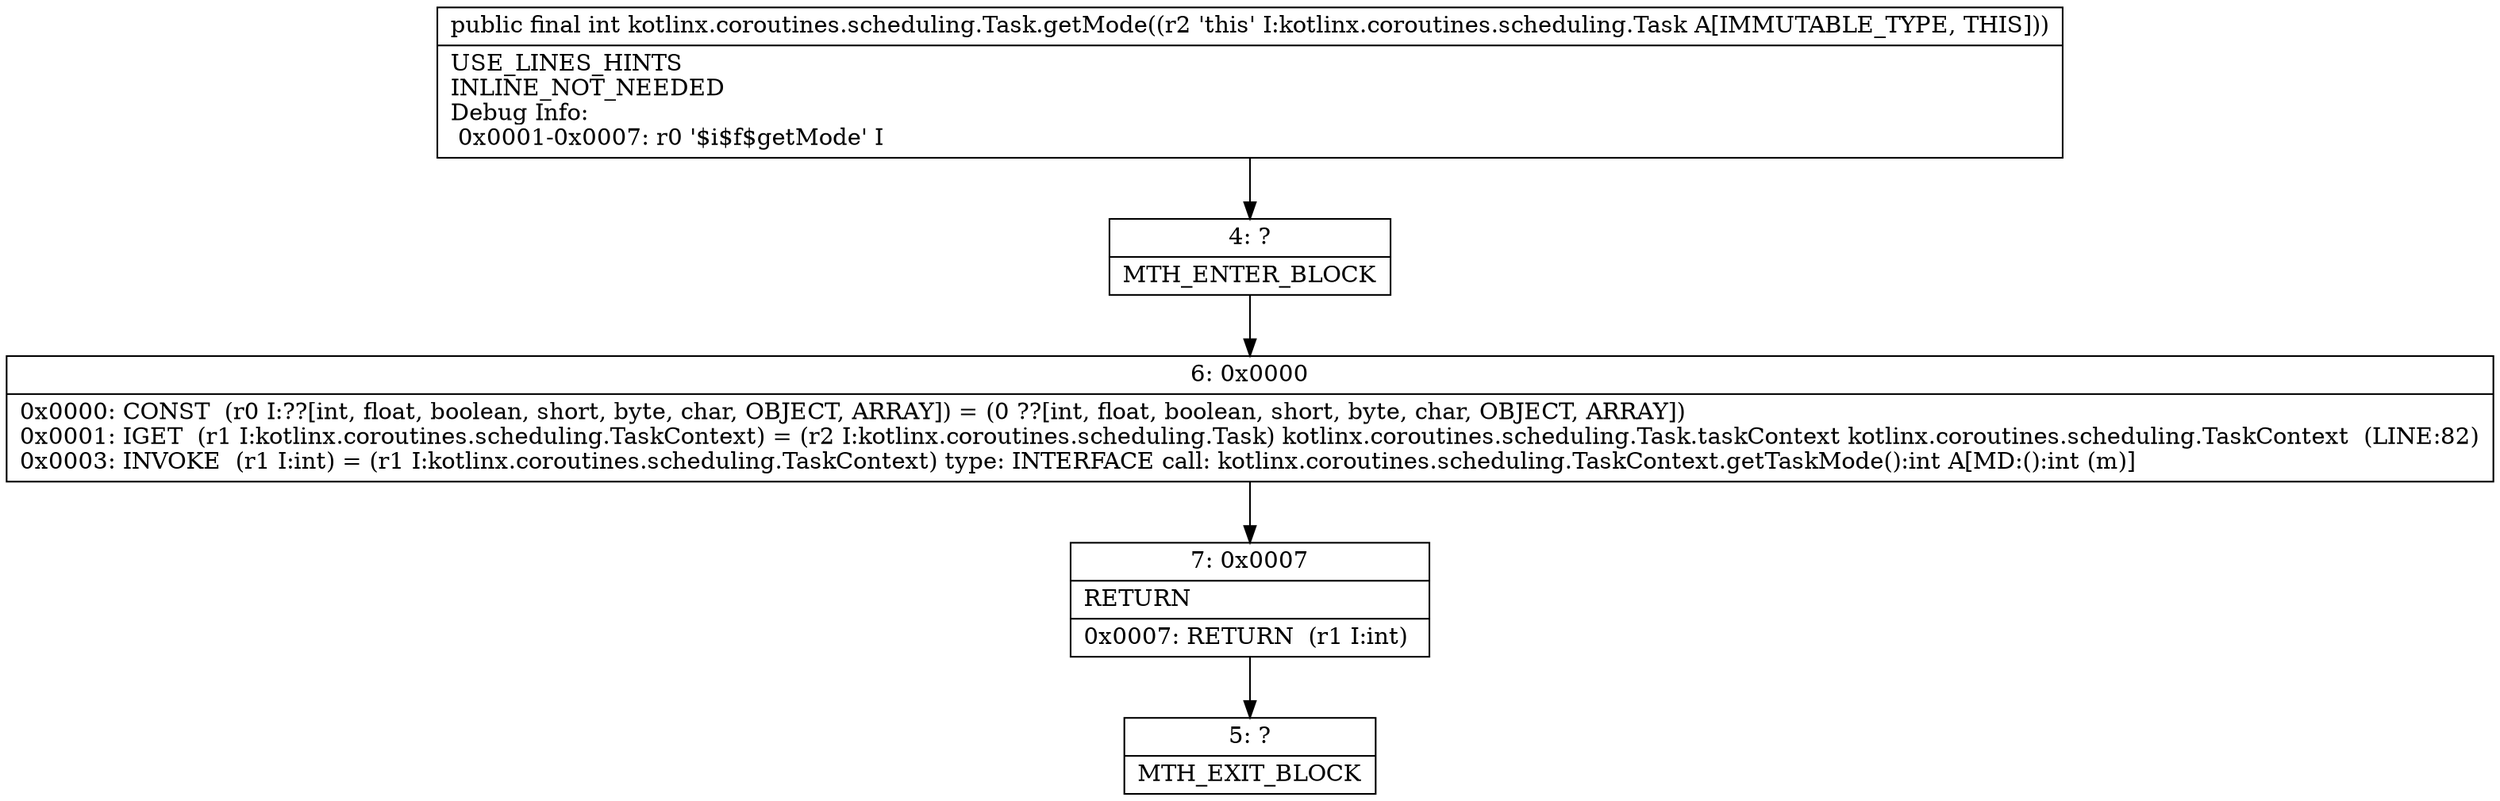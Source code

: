 digraph "CFG forkotlinx.coroutines.scheduling.Task.getMode()I" {
Node_4 [shape=record,label="{4\:\ ?|MTH_ENTER_BLOCK\l}"];
Node_6 [shape=record,label="{6\:\ 0x0000|0x0000: CONST  (r0 I:??[int, float, boolean, short, byte, char, OBJECT, ARRAY]) = (0 ??[int, float, boolean, short, byte, char, OBJECT, ARRAY]) \l0x0001: IGET  (r1 I:kotlinx.coroutines.scheduling.TaskContext) = (r2 I:kotlinx.coroutines.scheduling.Task) kotlinx.coroutines.scheduling.Task.taskContext kotlinx.coroutines.scheduling.TaskContext  (LINE:82)\l0x0003: INVOKE  (r1 I:int) = (r1 I:kotlinx.coroutines.scheduling.TaskContext) type: INTERFACE call: kotlinx.coroutines.scheduling.TaskContext.getTaskMode():int A[MD:():int (m)]\l}"];
Node_7 [shape=record,label="{7\:\ 0x0007|RETURN\l|0x0007: RETURN  (r1 I:int) \l}"];
Node_5 [shape=record,label="{5\:\ ?|MTH_EXIT_BLOCK\l}"];
MethodNode[shape=record,label="{public final int kotlinx.coroutines.scheduling.Task.getMode((r2 'this' I:kotlinx.coroutines.scheduling.Task A[IMMUTABLE_TYPE, THIS]))  | USE_LINES_HINTS\lINLINE_NOT_NEEDED\lDebug Info:\l  0x0001\-0x0007: r0 '$i$f$getMode' I\l}"];
MethodNode -> Node_4;Node_4 -> Node_6;
Node_6 -> Node_7;
Node_7 -> Node_5;
}

